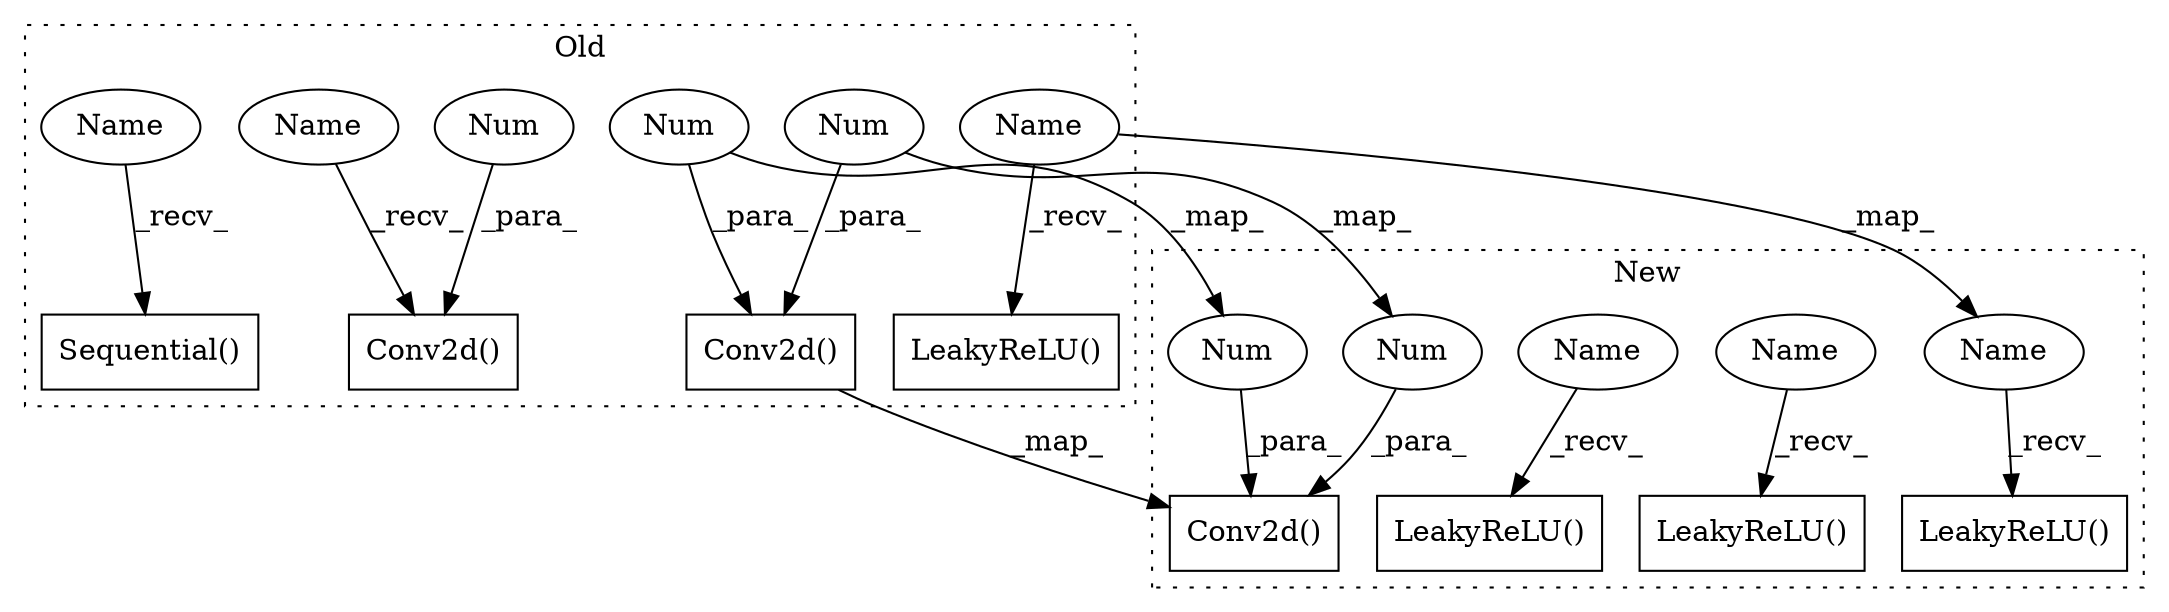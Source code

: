 digraph G {
subgraph cluster0 {
1 [label="Conv2d()" a="75" s="6367,6405" l="10,1" shape="box"];
3 [label="Num" a="76" s="6404" l="1" shape="ellipse"];
5 [label="Conv2d()" a="75" s="6605,6646" l="10,1" shape="box"];
8 [label="Num" a="76" s="6642" l="1" shape="ellipse"];
9 [label="Num" a="76" s="6645" l="1" shape="ellipse"];
12 [label="Sequential()" a="75" s="6962,6977" l="14,6" shape="box"];
13 [label="LeakyReLU()" a="75" s="6671" l="14" shape="box"];
17 [label="Name" a="87" s="6671" l="2" shape="ellipse"];
18 [label="Name" a="87" s="6367" l="2" shape="ellipse"];
19 [label="Name" a="87" s="6962" l="2" shape="ellipse"];
label = "Old";
style="dotted";
}
subgraph cluster1 {
2 [label="LeakyReLU()" a="75" s="2992" l="46" shape="box"];
4 [label="LeakyReLU()" a="75" s="2421" l="46" shape="box"];
6 [label="Conv2d()" a="75" s="1396,1413" l="10,49" shape="box"];
7 [label="Num" a="76" s="1406" l="2" shape="ellipse"];
10 [label="Num" a="76" s="1410" l="3" shape="ellipse"];
11 [label="LeakyReLU()" a="75" s="1509" l="46" shape="box"];
14 [label="Name" a="87" s="2421" l="2" shape="ellipse"];
15 [label="Name" a="87" s="2992" l="2" shape="ellipse"];
16 [label="Name" a="87" s="1509" l="2" shape="ellipse"];
label = "New";
style="dotted";
}
3 -> 1 [label="_para_"];
5 -> 6 [label="_map_"];
7 -> 6 [label="_para_"];
8 -> 5 [label="_para_"];
8 -> 7 [label="_map_"];
9 -> 10 [label="_map_"];
9 -> 5 [label="_para_"];
10 -> 6 [label="_para_"];
14 -> 4 [label="_recv_"];
15 -> 2 [label="_recv_"];
16 -> 11 [label="_recv_"];
17 -> 13 [label="_recv_"];
17 -> 16 [label="_map_"];
18 -> 1 [label="_recv_"];
19 -> 12 [label="_recv_"];
}